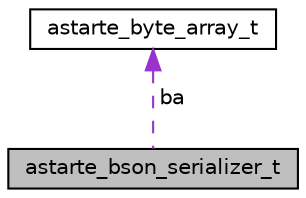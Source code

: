 digraph "astarte_bson_serializer_t"
{
 // LATEX_PDF_SIZE
  edge [fontname="Helvetica",fontsize="10",labelfontname="Helvetica",labelfontsize="10"];
  node [fontname="Helvetica",fontsize="10",shape=record];
  Node1 [label="astarte_bson_serializer_t",height=0.2,width=0.4,color="black", fillcolor="grey75", style="filled", fontcolor="black",tooltip=" "];
  Node2 -> Node1 [dir="back",color="darkorchid3",fontsize="10",style="dashed",label=" ba" ,fontname="Helvetica"];
  Node2 [label="astarte_byte_array_t",height=0.2,width=0.4,color="black", fillcolor="white", style="filled",URL="$structastarte__byte__array__t.html",tooltip=" "];
}
